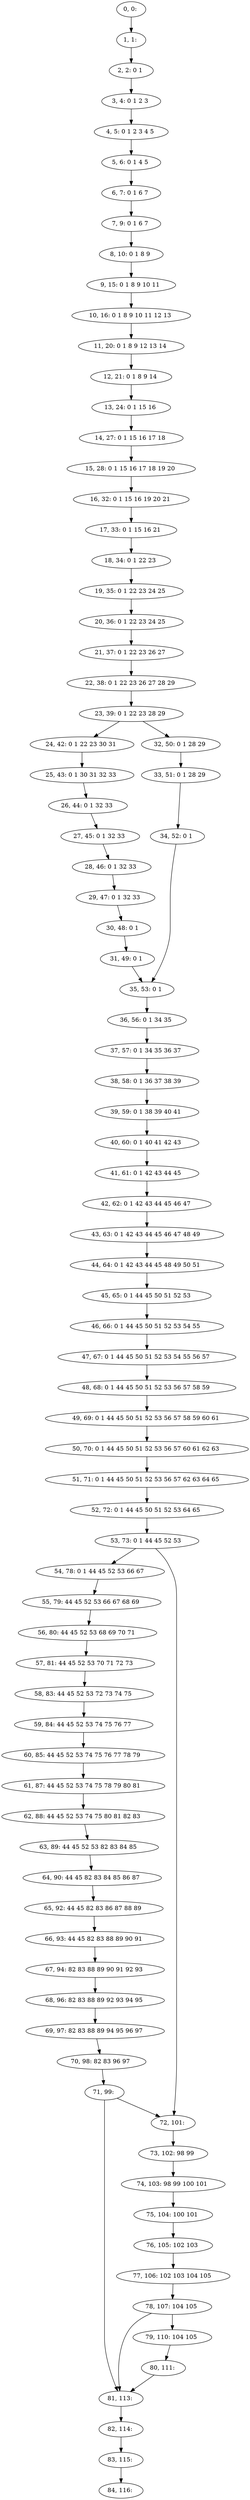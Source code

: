 digraph G {
0[label="0, 0: "];
1[label="1, 1: "];
2[label="2, 2: 0 1 "];
3[label="3, 4: 0 1 2 3 "];
4[label="4, 5: 0 1 2 3 4 5 "];
5[label="5, 6: 0 1 4 5 "];
6[label="6, 7: 0 1 6 7 "];
7[label="7, 9: 0 1 6 7 "];
8[label="8, 10: 0 1 8 9 "];
9[label="9, 15: 0 1 8 9 10 11 "];
10[label="10, 16: 0 1 8 9 10 11 12 13 "];
11[label="11, 20: 0 1 8 9 12 13 14 "];
12[label="12, 21: 0 1 8 9 14 "];
13[label="13, 24: 0 1 15 16 "];
14[label="14, 27: 0 1 15 16 17 18 "];
15[label="15, 28: 0 1 15 16 17 18 19 20 "];
16[label="16, 32: 0 1 15 16 19 20 21 "];
17[label="17, 33: 0 1 15 16 21 "];
18[label="18, 34: 0 1 22 23 "];
19[label="19, 35: 0 1 22 23 24 25 "];
20[label="20, 36: 0 1 22 23 24 25 "];
21[label="21, 37: 0 1 22 23 26 27 "];
22[label="22, 38: 0 1 22 23 26 27 28 29 "];
23[label="23, 39: 0 1 22 23 28 29 "];
24[label="24, 42: 0 1 22 23 30 31 "];
25[label="25, 43: 0 1 30 31 32 33 "];
26[label="26, 44: 0 1 32 33 "];
27[label="27, 45: 0 1 32 33 "];
28[label="28, 46: 0 1 32 33 "];
29[label="29, 47: 0 1 32 33 "];
30[label="30, 48: 0 1 "];
31[label="31, 49: 0 1 "];
32[label="32, 50: 0 1 28 29 "];
33[label="33, 51: 0 1 28 29 "];
34[label="34, 52: 0 1 "];
35[label="35, 53: 0 1 "];
36[label="36, 56: 0 1 34 35 "];
37[label="37, 57: 0 1 34 35 36 37 "];
38[label="38, 58: 0 1 36 37 38 39 "];
39[label="39, 59: 0 1 38 39 40 41 "];
40[label="40, 60: 0 1 40 41 42 43 "];
41[label="41, 61: 0 1 42 43 44 45 "];
42[label="42, 62: 0 1 42 43 44 45 46 47 "];
43[label="43, 63: 0 1 42 43 44 45 46 47 48 49 "];
44[label="44, 64: 0 1 42 43 44 45 48 49 50 51 "];
45[label="45, 65: 0 1 44 45 50 51 52 53 "];
46[label="46, 66: 0 1 44 45 50 51 52 53 54 55 "];
47[label="47, 67: 0 1 44 45 50 51 52 53 54 55 56 57 "];
48[label="48, 68: 0 1 44 45 50 51 52 53 56 57 58 59 "];
49[label="49, 69: 0 1 44 45 50 51 52 53 56 57 58 59 60 61 "];
50[label="50, 70: 0 1 44 45 50 51 52 53 56 57 60 61 62 63 "];
51[label="51, 71: 0 1 44 45 50 51 52 53 56 57 62 63 64 65 "];
52[label="52, 72: 0 1 44 45 50 51 52 53 64 65 "];
53[label="53, 73: 0 1 44 45 52 53 "];
54[label="54, 78: 0 1 44 45 52 53 66 67 "];
55[label="55, 79: 44 45 52 53 66 67 68 69 "];
56[label="56, 80: 44 45 52 53 68 69 70 71 "];
57[label="57, 81: 44 45 52 53 70 71 72 73 "];
58[label="58, 83: 44 45 52 53 72 73 74 75 "];
59[label="59, 84: 44 45 52 53 74 75 76 77 "];
60[label="60, 85: 44 45 52 53 74 75 76 77 78 79 "];
61[label="61, 87: 44 45 52 53 74 75 78 79 80 81 "];
62[label="62, 88: 44 45 52 53 74 75 80 81 82 83 "];
63[label="63, 89: 44 45 52 53 82 83 84 85 "];
64[label="64, 90: 44 45 82 83 84 85 86 87 "];
65[label="65, 92: 44 45 82 83 86 87 88 89 "];
66[label="66, 93: 44 45 82 83 88 89 90 91 "];
67[label="67, 94: 82 83 88 89 90 91 92 93 "];
68[label="68, 96: 82 83 88 89 92 93 94 95 "];
69[label="69, 97: 82 83 88 89 94 95 96 97 "];
70[label="70, 98: 82 83 96 97 "];
71[label="71, 99: "];
72[label="72, 101: "];
73[label="73, 102: 98 99 "];
74[label="74, 103: 98 99 100 101 "];
75[label="75, 104: 100 101 "];
76[label="76, 105: 102 103 "];
77[label="77, 106: 102 103 104 105 "];
78[label="78, 107: 104 105 "];
79[label="79, 110: 104 105 "];
80[label="80, 111: "];
81[label="81, 113: "];
82[label="82, 114: "];
83[label="83, 115: "];
84[label="84, 116: "];
0->1 ;
1->2 ;
2->3 ;
3->4 ;
4->5 ;
5->6 ;
6->7 ;
7->8 ;
8->9 ;
9->10 ;
10->11 ;
11->12 ;
12->13 ;
13->14 ;
14->15 ;
15->16 ;
16->17 ;
17->18 ;
18->19 ;
19->20 ;
20->21 ;
21->22 ;
22->23 ;
23->24 ;
23->32 ;
24->25 ;
25->26 ;
26->27 ;
27->28 ;
28->29 ;
29->30 ;
30->31 ;
31->35 ;
32->33 ;
33->34 ;
34->35 ;
35->36 ;
36->37 ;
37->38 ;
38->39 ;
39->40 ;
40->41 ;
41->42 ;
42->43 ;
43->44 ;
44->45 ;
45->46 ;
46->47 ;
47->48 ;
48->49 ;
49->50 ;
50->51 ;
51->52 ;
52->53 ;
53->54 ;
53->72 ;
54->55 ;
55->56 ;
56->57 ;
57->58 ;
58->59 ;
59->60 ;
60->61 ;
61->62 ;
62->63 ;
63->64 ;
64->65 ;
65->66 ;
66->67 ;
67->68 ;
68->69 ;
69->70 ;
70->71 ;
71->72 ;
71->81 ;
72->73 ;
73->74 ;
74->75 ;
75->76 ;
76->77 ;
77->78 ;
78->79 ;
78->81 ;
79->80 ;
80->81 ;
81->82 ;
82->83 ;
83->84 ;
}
